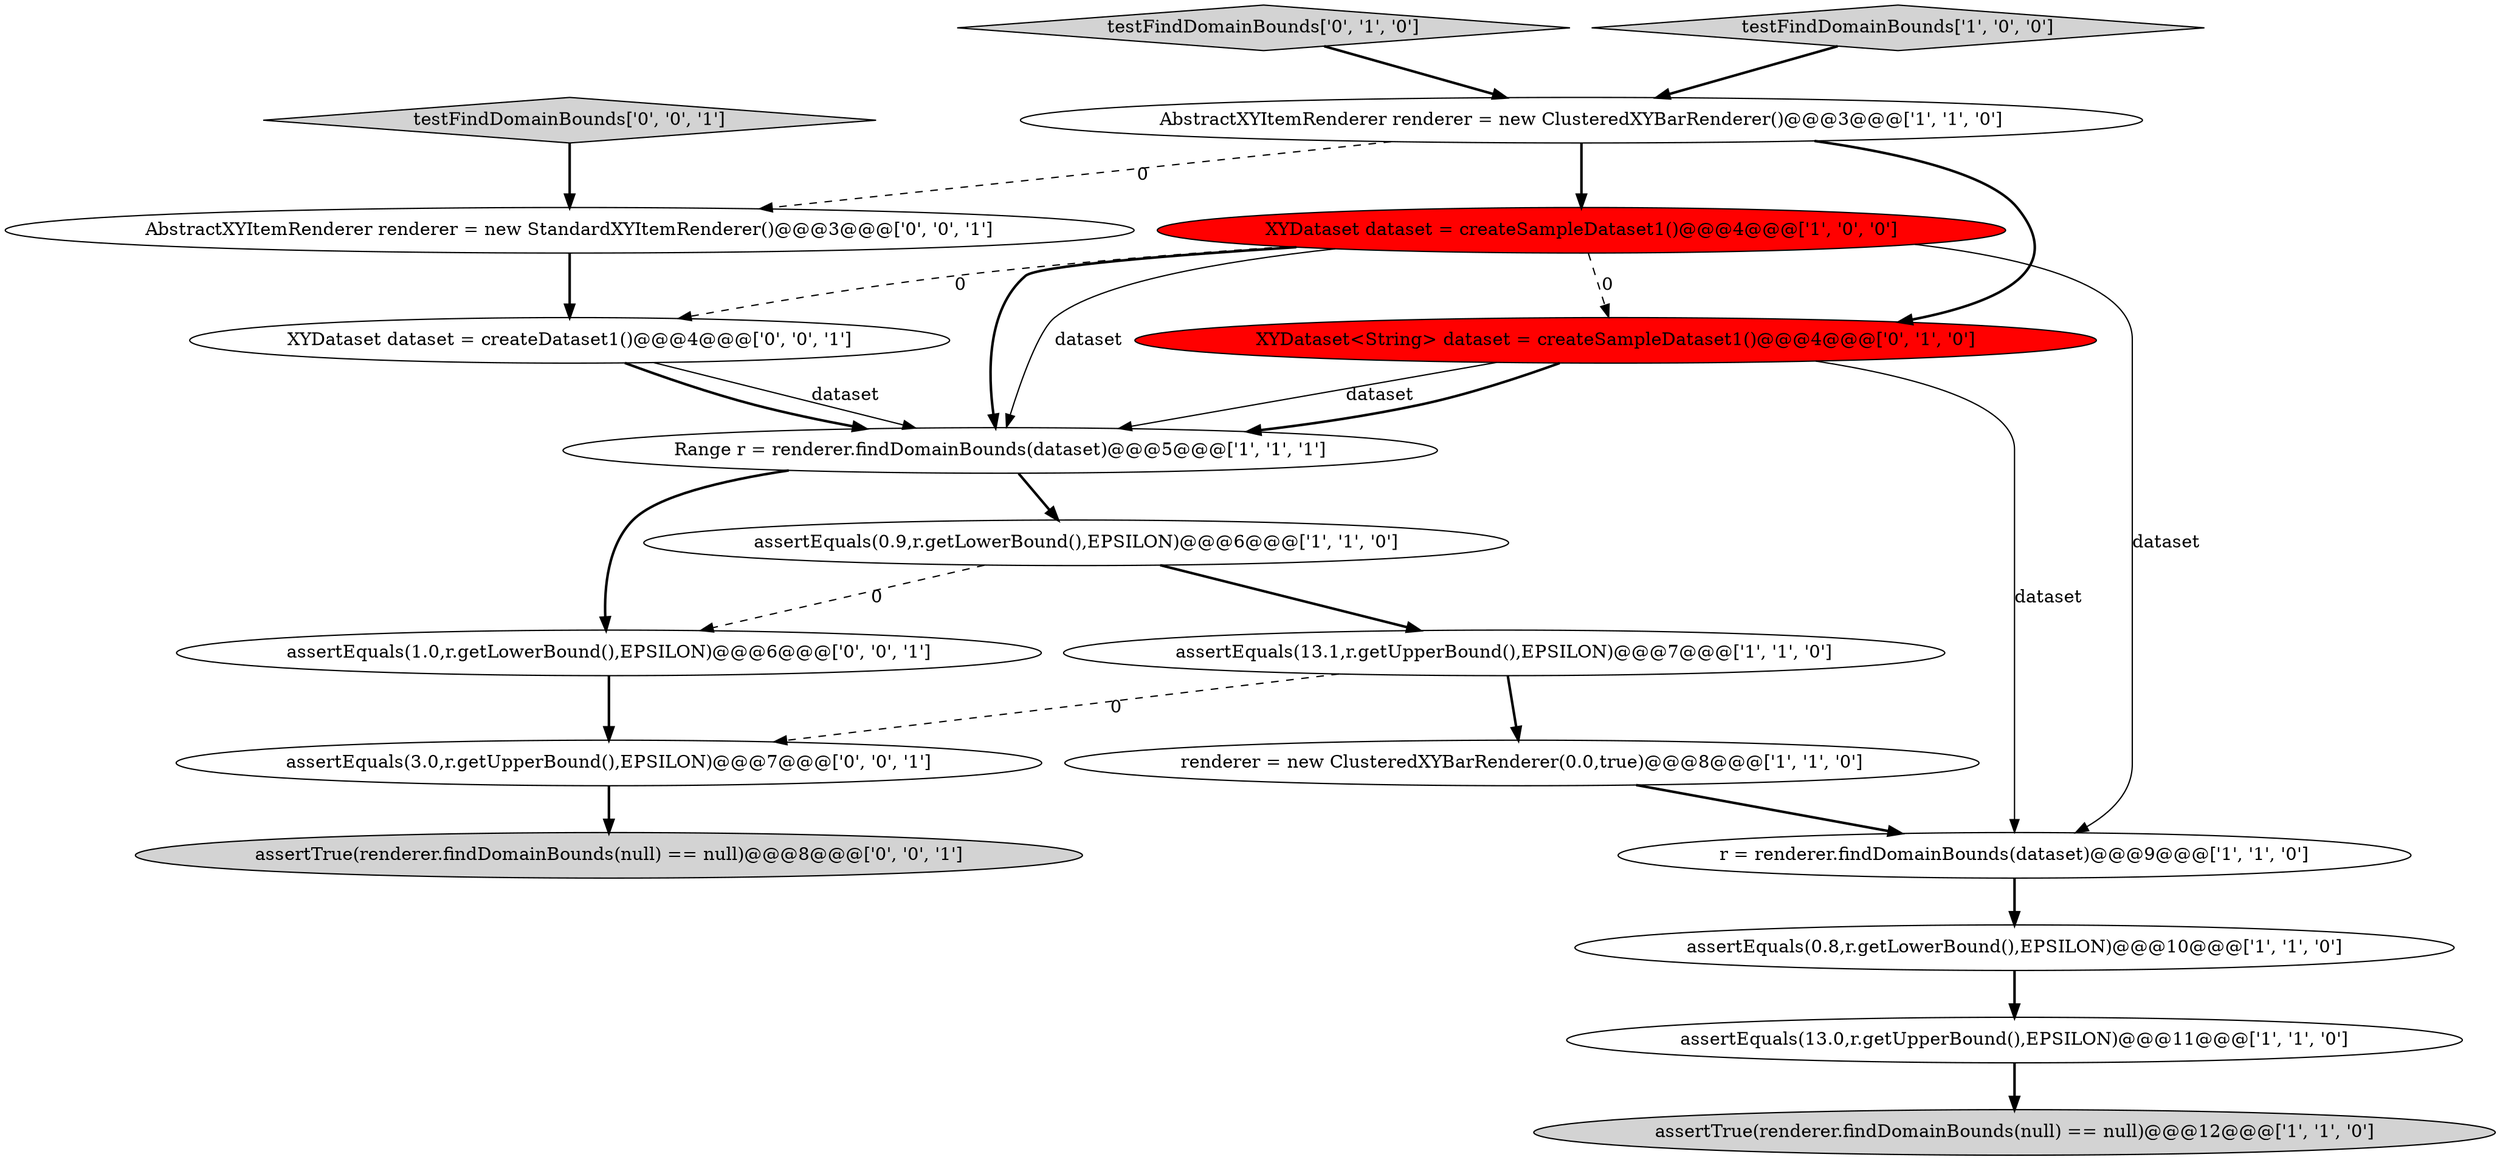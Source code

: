 digraph {
11 [style = filled, label = "testFindDomainBounds['0', '1', '0']", fillcolor = lightgray, shape = diamond image = "AAA0AAABBB2BBB"];
2 [style = filled, label = "renderer = new ClusteredXYBarRenderer(0.0,true)@@@8@@@['1', '1', '0']", fillcolor = white, shape = ellipse image = "AAA0AAABBB1BBB"];
13 [style = filled, label = "assertEquals(1.0,r.getLowerBound(),EPSILON)@@@6@@@['0', '0', '1']", fillcolor = white, shape = ellipse image = "AAA0AAABBB3BBB"];
17 [style = filled, label = "assertEquals(3.0,r.getUpperBound(),EPSILON)@@@7@@@['0', '0', '1']", fillcolor = white, shape = ellipse image = "AAA0AAABBB3BBB"];
6 [style = filled, label = "assertEquals(13.1,r.getUpperBound(),EPSILON)@@@7@@@['1', '1', '0']", fillcolor = white, shape = ellipse image = "AAA0AAABBB1BBB"];
14 [style = filled, label = "XYDataset dataset = createDataset1()@@@4@@@['0', '0', '1']", fillcolor = white, shape = ellipse image = "AAA0AAABBB3BBB"];
7 [style = filled, label = "testFindDomainBounds['1', '0', '0']", fillcolor = lightgray, shape = diamond image = "AAA0AAABBB1BBB"];
9 [style = filled, label = "assertEquals(13.0,r.getUpperBound(),EPSILON)@@@11@@@['1', '1', '0']", fillcolor = white, shape = ellipse image = "AAA0AAABBB1BBB"];
12 [style = filled, label = "XYDataset<String> dataset = createSampleDataset1()@@@4@@@['0', '1', '0']", fillcolor = red, shape = ellipse image = "AAA1AAABBB2BBB"];
8 [style = filled, label = "XYDataset dataset = createSampleDataset1()@@@4@@@['1', '0', '0']", fillcolor = red, shape = ellipse image = "AAA1AAABBB1BBB"];
3 [style = filled, label = "assertTrue(renderer.findDomainBounds(null) == null)@@@12@@@['1', '1', '0']", fillcolor = lightgray, shape = ellipse image = "AAA0AAABBB1BBB"];
15 [style = filled, label = "AbstractXYItemRenderer renderer = new StandardXYItemRenderer()@@@3@@@['0', '0', '1']", fillcolor = white, shape = ellipse image = "AAA0AAABBB3BBB"];
0 [style = filled, label = "assertEquals(0.8,r.getLowerBound(),EPSILON)@@@10@@@['1', '1', '0']", fillcolor = white, shape = ellipse image = "AAA0AAABBB1BBB"];
1 [style = filled, label = "assertEquals(0.9,r.getLowerBound(),EPSILON)@@@6@@@['1', '1', '0']", fillcolor = white, shape = ellipse image = "AAA0AAABBB1BBB"];
5 [style = filled, label = "r = renderer.findDomainBounds(dataset)@@@9@@@['1', '1', '0']", fillcolor = white, shape = ellipse image = "AAA0AAABBB1BBB"];
4 [style = filled, label = "Range r = renderer.findDomainBounds(dataset)@@@5@@@['1', '1', '1']", fillcolor = white, shape = ellipse image = "AAA0AAABBB1BBB"];
16 [style = filled, label = "testFindDomainBounds['0', '0', '1']", fillcolor = lightgray, shape = diamond image = "AAA0AAABBB3BBB"];
18 [style = filled, label = "assertTrue(renderer.findDomainBounds(null) == null)@@@8@@@['0', '0', '1']", fillcolor = lightgray, shape = ellipse image = "AAA0AAABBB3BBB"];
10 [style = filled, label = "AbstractXYItemRenderer renderer = new ClusteredXYBarRenderer()@@@3@@@['1', '1', '0']", fillcolor = white, shape = ellipse image = "AAA0AAABBB1BBB"];
10->15 [style = dashed, label="0"];
12->4 [style = solid, label="dataset"];
16->15 [style = bold, label=""];
0->9 [style = bold, label=""];
15->14 [style = bold, label=""];
7->10 [style = bold, label=""];
4->13 [style = bold, label=""];
8->12 [style = dashed, label="0"];
6->17 [style = dashed, label="0"];
8->14 [style = dashed, label="0"];
6->2 [style = bold, label=""];
1->13 [style = dashed, label="0"];
13->17 [style = bold, label=""];
1->6 [style = bold, label=""];
14->4 [style = solid, label="dataset"];
10->8 [style = bold, label=""];
5->0 [style = bold, label=""];
12->4 [style = bold, label=""];
10->12 [style = bold, label=""];
11->10 [style = bold, label=""];
8->5 [style = solid, label="dataset"];
12->5 [style = solid, label="dataset"];
9->3 [style = bold, label=""];
4->1 [style = bold, label=""];
8->4 [style = bold, label=""];
17->18 [style = bold, label=""];
2->5 [style = bold, label=""];
14->4 [style = bold, label=""];
8->4 [style = solid, label="dataset"];
}
